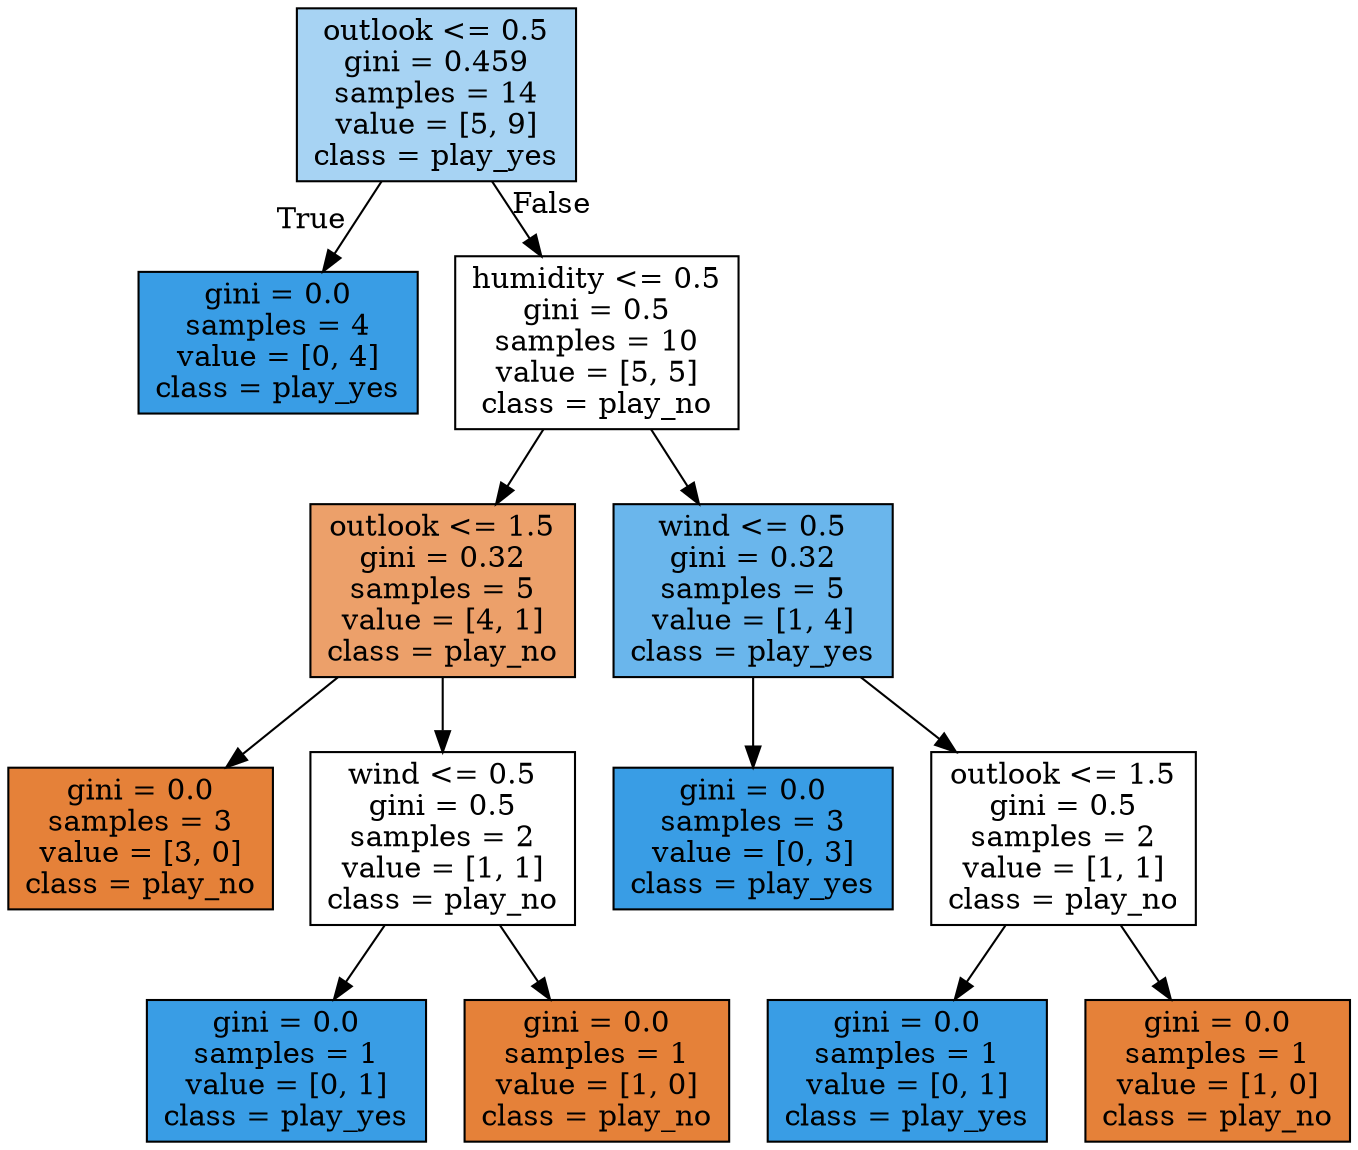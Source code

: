 digraph Tree {
node [shape=box, style="filled", color="black"] ;
0 [label="outlook <= 0.5\ngini = 0.459\nsamples = 14\nvalue = [5, 9]\nclass = play_yes", fillcolor="#a7d3f3"] ;
1 [label="gini = 0.0\nsamples = 4\nvalue = [0, 4]\nclass = play_yes", fillcolor="#399de5"] ;
0 -> 1 [labeldistance=2.5, labelangle=45, headlabel="True"] ;
2 [label="humidity <= 0.5\ngini = 0.5\nsamples = 10\nvalue = [5, 5]\nclass = play_no", fillcolor="#ffffff"] ;
0 -> 2 [labeldistance=2.5, labelangle=-45, headlabel="False"] ;
3 [label="outlook <= 1.5\ngini = 0.32\nsamples = 5\nvalue = [4, 1]\nclass = play_no", fillcolor="#eca06a"] ;
2 -> 3 ;
4 [label="gini = 0.0\nsamples = 3\nvalue = [3, 0]\nclass = play_no", fillcolor="#e58139"] ;
3 -> 4 ;
5 [label="wind <= 0.5\ngini = 0.5\nsamples = 2\nvalue = [1, 1]\nclass = play_no", fillcolor="#ffffff"] ;
3 -> 5 ;
6 [label="gini = 0.0\nsamples = 1\nvalue = [0, 1]\nclass = play_yes", fillcolor="#399de5"] ;
5 -> 6 ;
7 [label="gini = 0.0\nsamples = 1\nvalue = [1, 0]\nclass = play_no", fillcolor="#e58139"] ;
5 -> 7 ;
8 [label="wind <= 0.5\ngini = 0.32\nsamples = 5\nvalue = [1, 4]\nclass = play_yes", fillcolor="#6ab6ec"] ;
2 -> 8 ;
9 [label="gini = 0.0\nsamples = 3\nvalue = [0, 3]\nclass = play_yes", fillcolor="#399de5"] ;
8 -> 9 ;
10 [label="outlook <= 1.5\ngini = 0.5\nsamples = 2\nvalue = [1, 1]\nclass = play_no", fillcolor="#ffffff"] ;
8 -> 10 ;
11 [label="gini = 0.0\nsamples = 1\nvalue = [0, 1]\nclass = play_yes", fillcolor="#399de5"] ;
10 -> 11 ;
12 [label="gini = 0.0\nsamples = 1\nvalue = [1, 0]\nclass = play_no", fillcolor="#e58139"] ;
10 -> 12 ;
}